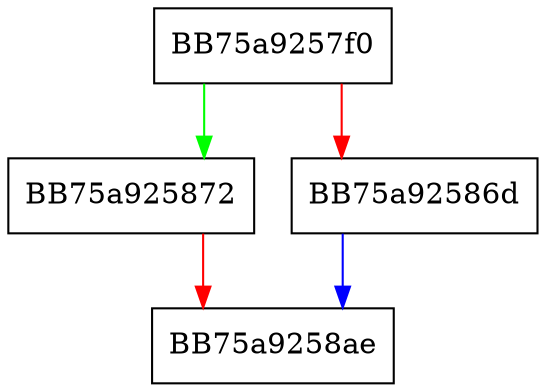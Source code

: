 digraph put_value {
  node [shape="box"];
  graph [splines=ortho];
  BB75a9257f0 -> BB75a925872 [color="green"];
  BB75a9257f0 -> BB75a92586d [color="red"];
  BB75a92586d -> BB75a9258ae [color="blue"];
  BB75a925872 -> BB75a9258ae [color="red"];
}
